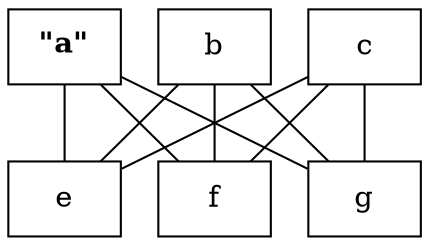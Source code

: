 graph G {
    node[shape=record]
    a[label=<<b>"a"</b>>]
    a -- {e f g}
    b[label="b"]
    b -- {e f g}
    c[label="c"]
    c -- {e f g}
}
